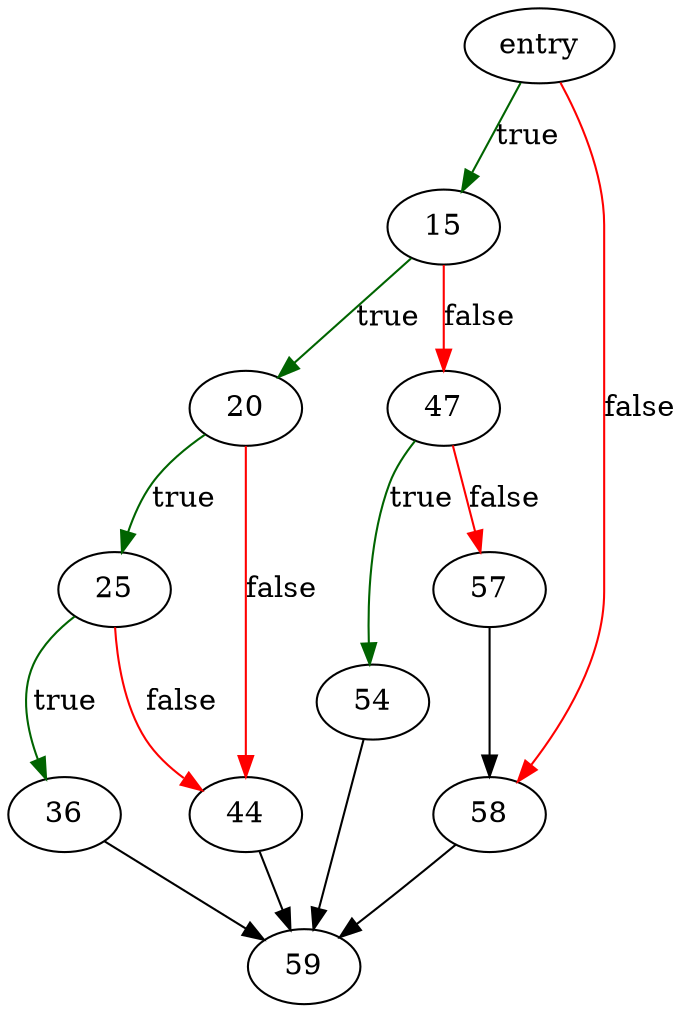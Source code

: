 digraph "sqlite3VdbeCursorMoveto" {
	// Node definitions.
	2 [label=entry];
	15;
	20;
	25;
	36;
	44;
	47;
	54;
	57;
	58;
	59;

	// Edge definitions.
	2 -> 15 [
		color=darkgreen
		label=true
	];
	2 -> 58 [
		color=red
		label=false
	];
	15 -> 20 [
		color=darkgreen
		label=true
	];
	15 -> 47 [
		color=red
		label=false
	];
	20 -> 25 [
		color=darkgreen
		label=true
	];
	20 -> 44 [
		color=red
		label=false
	];
	25 -> 36 [
		color=darkgreen
		label=true
	];
	25 -> 44 [
		color=red
		label=false
	];
	36 -> 59;
	44 -> 59;
	47 -> 54 [
		color=darkgreen
		label=true
	];
	47 -> 57 [
		color=red
		label=false
	];
	54 -> 59;
	57 -> 58;
	58 -> 59;
}